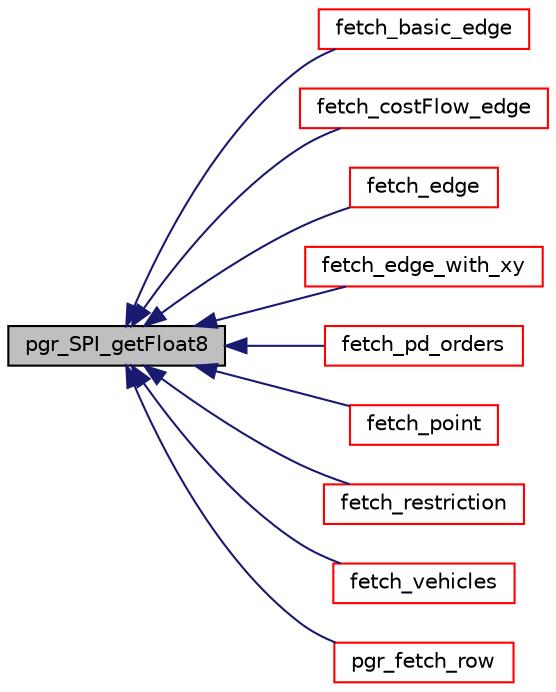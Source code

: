 digraph "pgr_SPI_getFloat8"
{
  edge [fontname="Helvetica",fontsize="10",labelfontname="Helvetica",labelfontsize="10"];
  node [fontname="Helvetica",fontsize="10",shape=record];
  rankdir="LR";
  Node571 [label="pgr_SPI_getFloat8",height=0.2,width=0.4,color="black", fillcolor="grey75", style="filled", fontcolor="black"];
  Node571 -> Node572 [dir="back",color="midnightblue",fontsize="10",style="solid",fontname="Helvetica"];
  Node572 [label="fetch_basic_edge",height=0.2,width=0.4,color="red", fillcolor="white", style="filled",URL="$edges__input_8c.html#aa893998e756deec8a537ce2c8312430d"];
  Node571 -> Node577 [dir="back",color="midnightblue",fontsize="10",style="solid",fontname="Helvetica"];
  Node577 [label="fetch_costFlow_edge",height=0.2,width=0.4,color="red", fillcolor="white", style="filled",URL="$edges__input_8c.html#a15d335b9a7c1c8ed4a228a84cce10729"];
  Node571 -> Node582 [dir="back",color="midnightblue",fontsize="10",style="solid",fontname="Helvetica"];
  Node582 [label="fetch_edge",height=0.2,width=0.4,color="red", fillcolor="white", style="filled",URL="$edges__input_8c.html#a7c4a0a57abd38dd84a5554e853c696bb"];
  Node571 -> Node601 [dir="back",color="midnightblue",fontsize="10",style="solid",fontname="Helvetica"];
  Node601 [label="fetch_edge_with_xy",height=0.2,width=0.4,color="red", fillcolor="white", style="filled",URL="$edges__input_8c.html#a9efbb1cb5cbb9cb8758bc2b92112352d"];
  Node571 -> Node610 [dir="back",color="midnightblue",fontsize="10",style="solid",fontname="Helvetica"];
  Node610 [label="fetch_pd_orders",height=0.2,width=0.4,color="red", fillcolor="white", style="filled",URL="$orders__input_8c.html#a94ba2b2c12bd206b9fbc82482e957902"];
  Node571 -> Node618 [dir="back",color="midnightblue",fontsize="10",style="solid",fontname="Helvetica"];
  Node618 [label="fetch_point",height=0.2,width=0.4,color="red", fillcolor="white", style="filled",URL="$points__input_8c.html#a2f961047988f038e9e676adc091a551c"];
  Node571 -> Node622 [dir="back",color="midnightblue",fontsize="10",style="solid",fontname="Helvetica"];
  Node622 [label="fetch_restriction",height=0.2,width=0.4,color="red", fillcolor="white", style="filled",URL="$restrictions__input_8c.html#ac3cee3d89294cf9d7839cf1e4992db61"];
  Node571 -> Node626 [dir="back",color="midnightblue",fontsize="10",style="solid",fontname="Helvetica"];
  Node626 [label="fetch_vehicles",height=0.2,width=0.4,color="red", fillcolor="white", style="filled",URL="$vehicles__input_8c.html#a8dedcfbf71ecc7f6c789331d5e89e909"];
  Node571 -> Node630 [dir="back",color="midnightblue",fontsize="10",style="solid",fontname="Helvetica"];
  Node630 [label="pgr_fetch_row",height=0.2,width=0.4,color="red", fillcolor="white", style="filled",URL="$coordinates__input_8c.html#ac4c790b0cafc486a0e9adaaa08dfdb43"];
}
